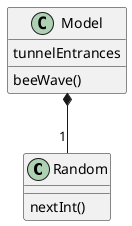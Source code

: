 
@startuml

class Random

class Model

Model *-- "1" Random

Random : nextInt()
Model : beeWave()
Model : tunnelEntrances

@enduml


